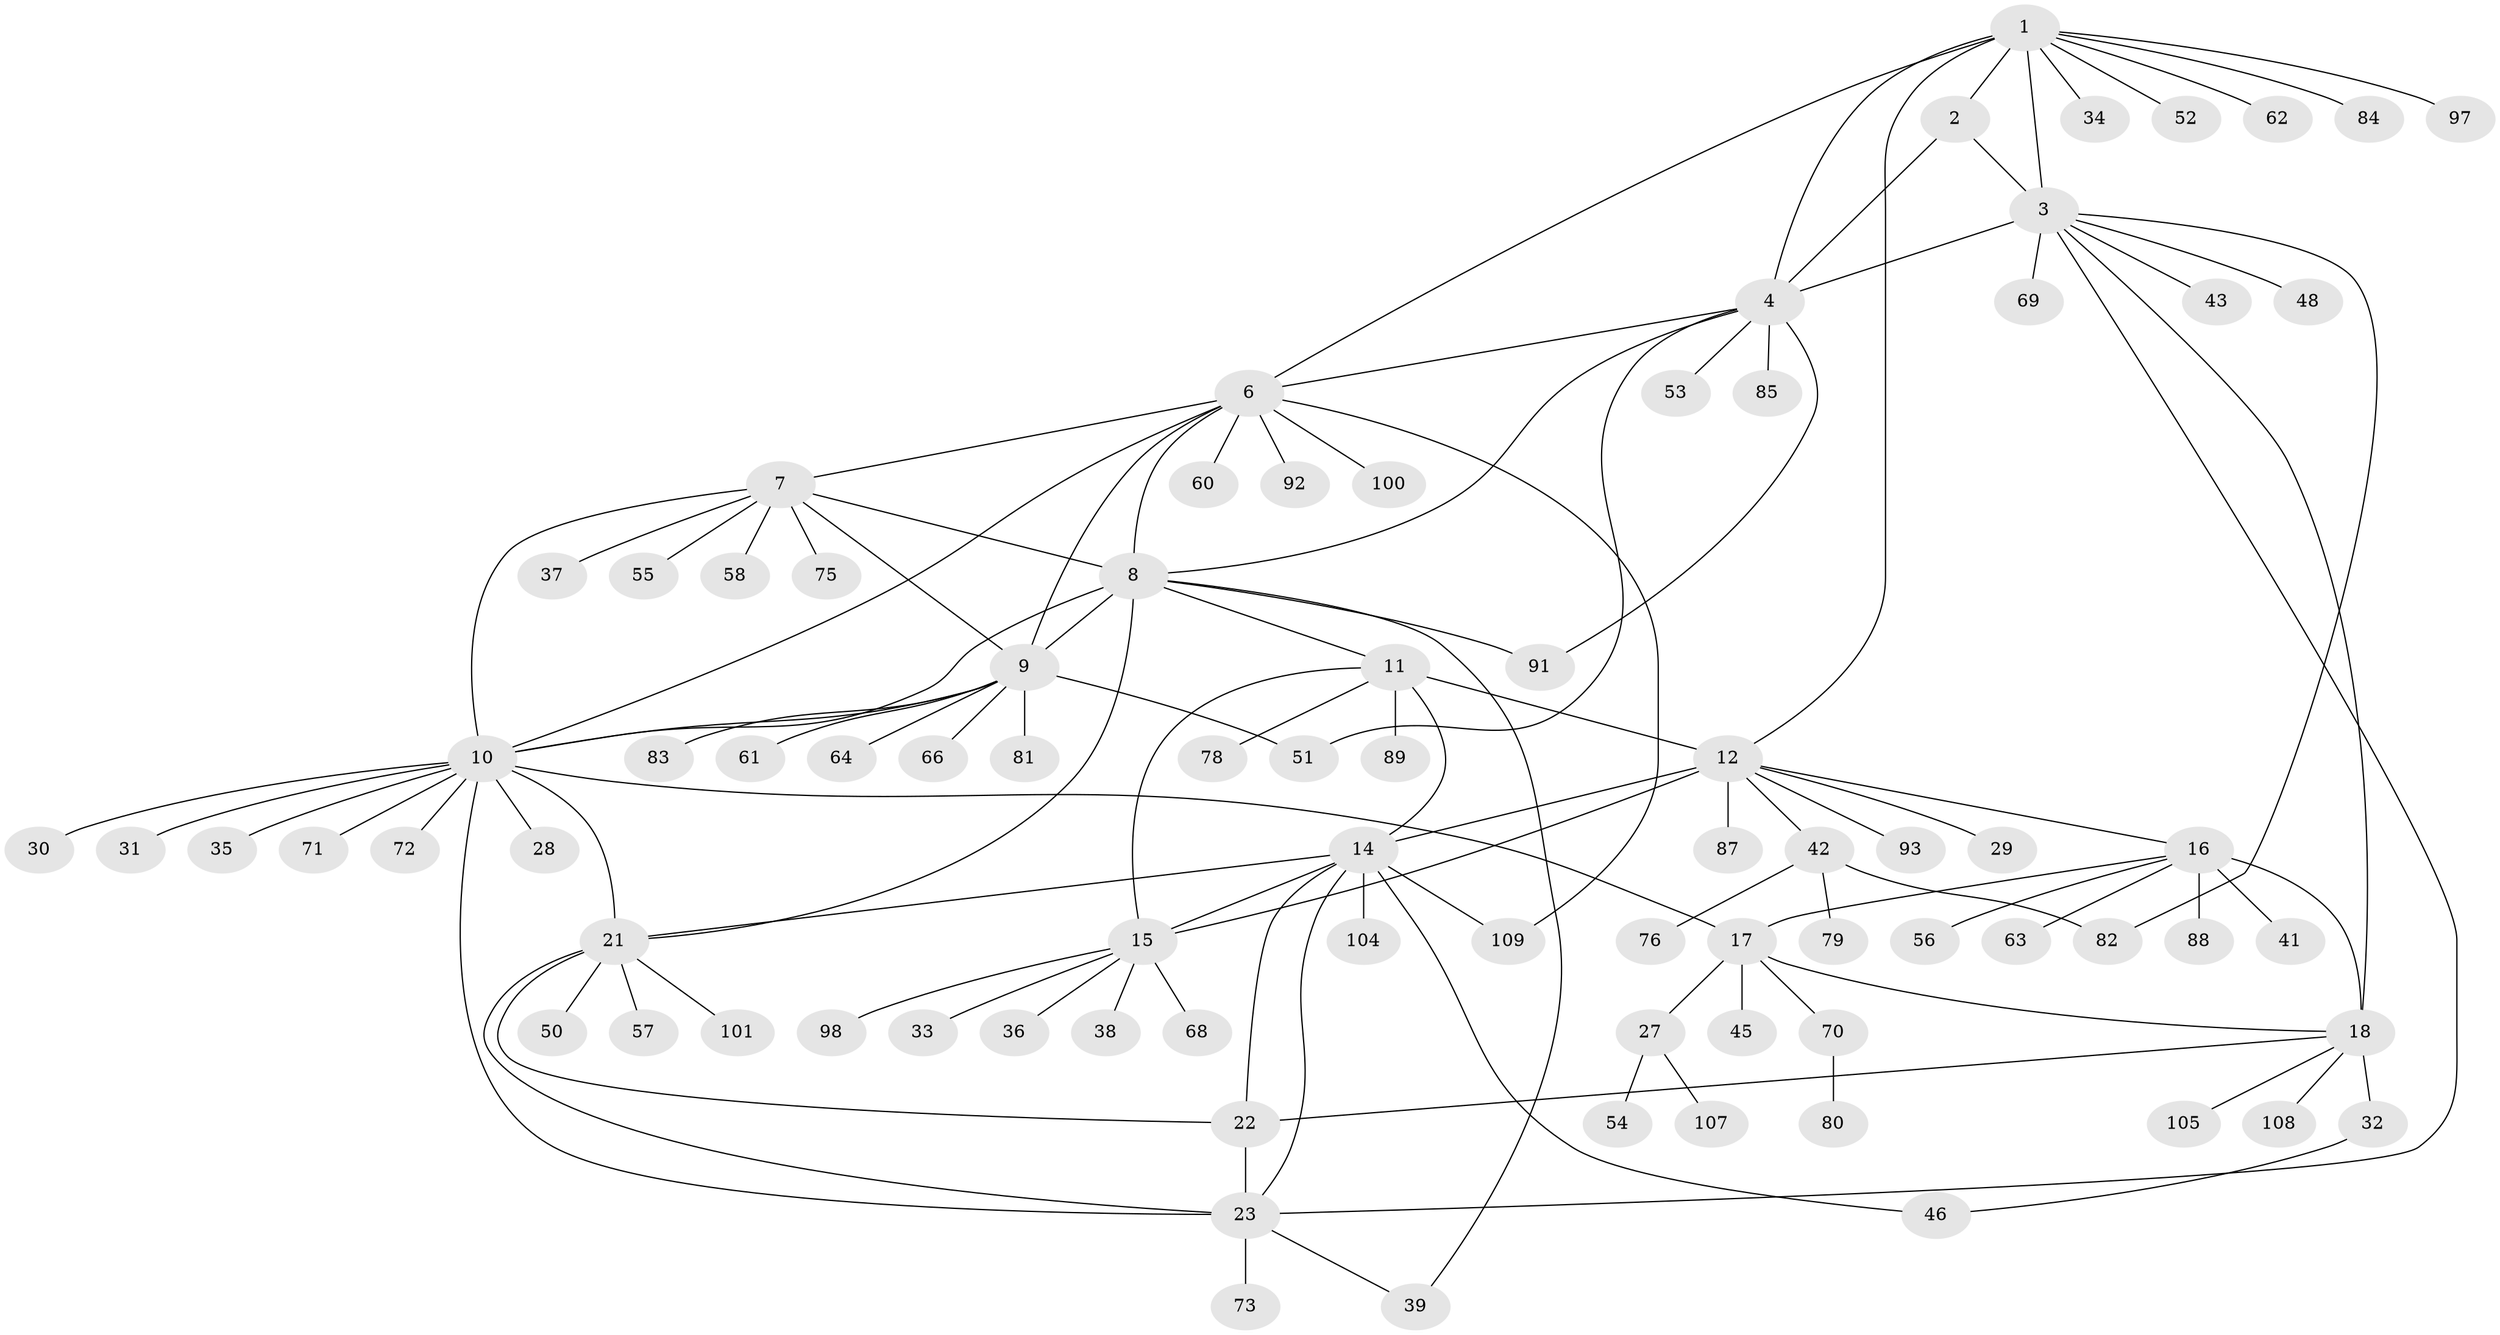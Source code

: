 // Generated by graph-tools (version 1.1) at 2025/24/03/03/25 07:24:11]
// undirected, 84 vertices, 115 edges
graph export_dot {
graph [start="1"]
  node [color=gray90,style=filled];
  1 [super="+5"];
  2 [super="+74"];
  3 [super="+110"];
  4 [super="+65"];
  6 [super="+90"];
  7;
  8 [super="+26"];
  9 [super="+67"];
  10 [super="+103"];
  11 [super="+44"];
  12 [super="+13"];
  14 [super="+25"];
  15 [super="+40"];
  16 [super="+20"];
  17 [super="+94"];
  18 [super="+19"];
  21 [super="+49"];
  22;
  23 [super="+24"];
  27 [super="+59"];
  28;
  29;
  30 [super="+47"];
  31;
  32 [super="+77"];
  33;
  34;
  35;
  36 [super="+96"];
  37;
  38;
  39 [super="+95"];
  41;
  42 [super="+106"];
  43;
  45;
  46;
  48;
  50;
  51 [super="+99"];
  52;
  53;
  54;
  55;
  56;
  57;
  58;
  60;
  61;
  62;
  63;
  64;
  66;
  68;
  69;
  70;
  71;
  72;
  73 [super="+86"];
  75;
  76;
  78;
  79;
  80;
  81;
  82;
  83;
  84;
  85;
  87;
  88;
  89;
  91;
  92;
  93;
  97;
  98;
  100 [super="+102"];
  101;
  104;
  105;
  107;
  108;
  109;
  1 -- 2 [weight=2];
  1 -- 3 [weight=2];
  1 -- 4 [weight=2];
  1 -- 34;
  1 -- 62;
  1 -- 84;
  1 -- 97;
  1 -- 52;
  1 -- 6;
  1 -- 12;
  2 -- 3;
  2 -- 4;
  3 -- 4;
  3 -- 18;
  3 -- 23;
  3 -- 43;
  3 -- 48;
  3 -- 69;
  3 -- 82;
  4 -- 6;
  4 -- 51;
  4 -- 53;
  4 -- 85;
  4 -- 91;
  4 -- 8;
  6 -- 7;
  6 -- 8;
  6 -- 9;
  6 -- 10;
  6 -- 60;
  6 -- 92;
  6 -- 100;
  6 -- 109;
  7 -- 8;
  7 -- 9;
  7 -- 10;
  7 -- 37;
  7 -- 55;
  7 -- 58;
  7 -- 75;
  8 -- 9;
  8 -- 10;
  8 -- 11;
  8 -- 91;
  8 -- 21;
  8 -- 39;
  9 -- 10;
  9 -- 51;
  9 -- 61;
  9 -- 64;
  9 -- 66;
  9 -- 81;
  9 -- 83;
  10 -- 17;
  10 -- 28;
  10 -- 30;
  10 -- 31;
  10 -- 35;
  10 -- 71;
  10 -- 72;
  10 -- 21;
  10 -- 23;
  11 -- 12 [weight=2];
  11 -- 14;
  11 -- 15;
  11 -- 78;
  11 -- 89;
  12 -- 14 [weight=2];
  12 -- 15 [weight=2];
  12 -- 16;
  12 -- 42;
  12 -- 29;
  12 -- 87;
  12 -- 93;
  14 -- 15;
  14 -- 21;
  14 -- 22;
  14 -- 23 [weight=2];
  14 -- 46;
  14 -- 104;
  14 -- 109;
  15 -- 33;
  15 -- 36;
  15 -- 38;
  15 -- 68;
  15 -- 98;
  16 -- 17 [weight=2];
  16 -- 18 [weight=4];
  16 -- 41;
  16 -- 56;
  16 -- 63;
  16 -- 88;
  17 -- 18 [weight=2];
  17 -- 27;
  17 -- 45;
  17 -- 70;
  18 -- 32;
  18 -- 105;
  18 -- 108;
  18 -- 22;
  21 -- 22;
  21 -- 23 [weight=2];
  21 -- 57;
  21 -- 101;
  21 -- 50;
  22 -- 23 [weight=2];
  23 -- 39;
  23 -- 73;
  27 -- 54;
  27 -- 107;
  32 -- 46;
  42 -- 76;
  42 -- 79;
  42 -- 82;
  70 -- 80;
}
